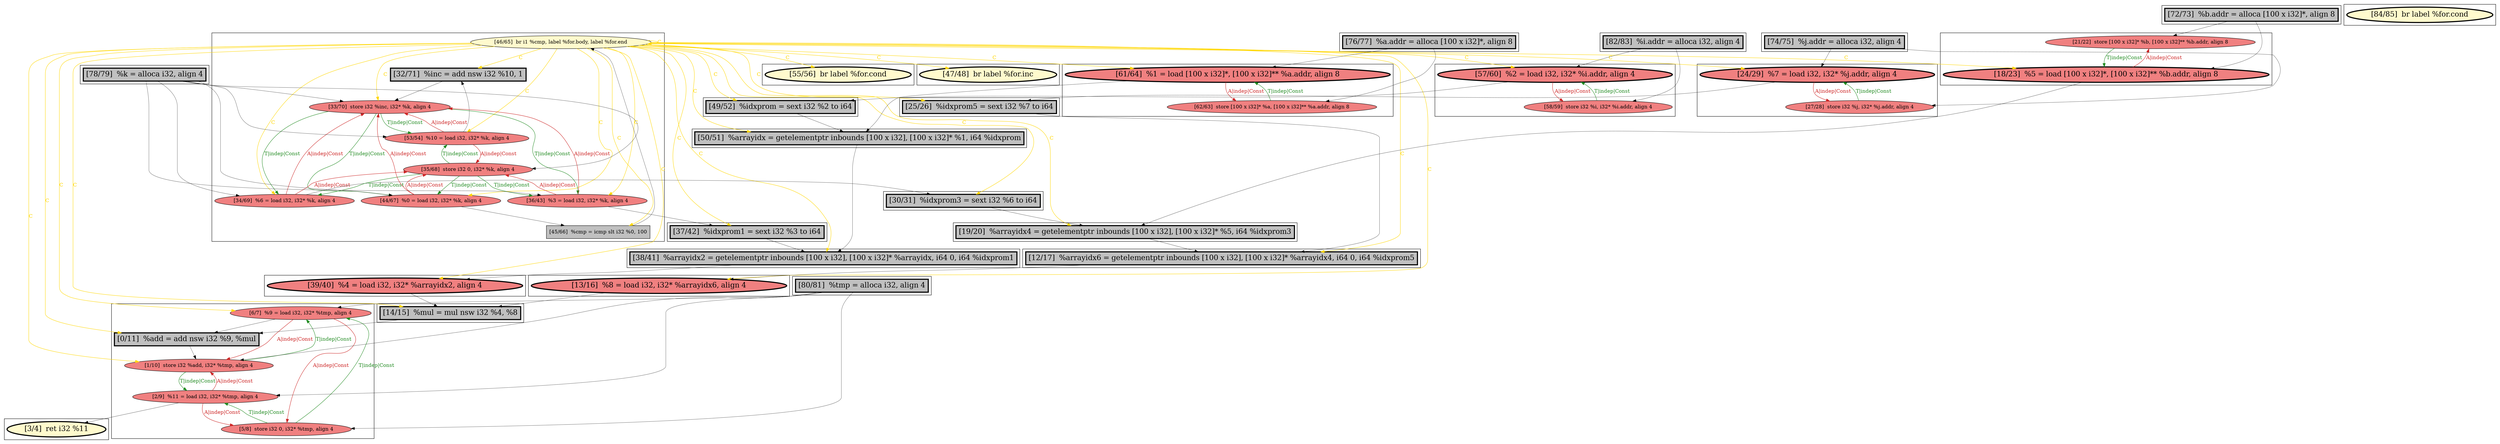 
digraph G {



node209->node201 [style=solid,color=gold,label="C",penwidth=1.0,fontcolor=gold ]
node209->node206 [style=solid,color=gold,label="C",penwidth=1.0,fontcolor=gold ]
node209->node182 [style=solid,color=gold,label="C",penwidth=1.0,fontcolor=gold ]
node209->node205 [style=solid,color=gold,label="C",penwidth=1.0,fontcolor=gold ]
node178->node179 [style=solid,color=forestgreen,label="T|indep|Const",penwidth=1.0,fontcolor=forestgreen ]
node193->node192 [style=solid,color=firebrick3,label="A|indep|Const",penwidth=1.0,fontcolor=firebrick3 ]
node185->node181 [style=solid,color=black,label="",penwidth=0.5,fontcolor=black ]
node207->node212 [style=solid,color=forestgreen,label="T|indep|Const",penwidth=1.0,fontcolor=forestgreen ]
node181->node182 [style=solid,color=forestgreen,label="T|indep|Const",penwidth=1.0,fontcolor=forestgreen ]
node211->node210 [style=solid,color=forestgreen,label="T|indep|Const",penwidth=1.0,fontcolor=forestgreen ]
node182->node181 [style=solid,color=firebrick3,label="A|indep|Const",penwidth=1.0,fontcolor=firebrick3 ]
node175->node174 [style=solid,color=firebrick3,label="A|indep|Const",penwidth=1.0,fontcolor=firebrick3 ]
node197->node196 [style=solid,color=firebrick3,label="A|indep|Const",penwidth=1.0,fontcolor=firebrick3 ]
node209->node193 [style=solid,color=gold,label="C",penwidth=1.0,fontcolor=gold ]
node187->node193 [style=solid,color=black,label="",penwidth=0.5,fontcolor=black ]
node210->node211 [style=solid,color=firebrick3,label="A|indep|Const",penwidth=1.0,fontcolor=firebrick3 ]
node209->node172 [style=solid,color=gold,label="C",penwidth=1.0,fontcolor=gold ]
node171->node175 [style=solid,color=forestgreen,label="T|indep|Const",penwidth=1.0,fontcolor=forestgreen ]
node209->node204 [style=solid,color=gold,label="C",penwidth=1.0,fontcolor=gold ]
node187->node192 [style=solid,color=black,label="",penwidth=0.5,fontcolor=black ]
node191->node208 [style=solid,color=black,label="",penwidth=0.5,fontcolor=black ]
node195->node174 [style=solid,color=black,label="",penwidth=0.5,fontcolor=black ]
node208->node207 [style=solid,color=firebrick3,label="A|indep|Const",penwidth=1.0,fontcolor=firebrick3 ]
node200->node178 [style=solid,color=black,label="",penwidth=0.5,fontcolor=black ]
node175->node172 [style=solid,color=black,label="",penwidth=0.5,fontcolor=black ]
node207->node210 [style=solid,color=forestgreen,label="T|indep|Const",penwidth=1.0,fontcolor=forestgreen ]
node198->node184 [style=solid,color=black,label="",penwidth=0.5,fontcolor=black ]
node207->node205 [style=solid,color=forestgreen,label="T|indep|Const",penwidth=1.0,fontcolor=forestgreen ]
node209->node177 [style=solid,color=gold,label="C",penwidth=1.0,fontcolor=gold ]
node209->node175 [style=solid,color=gold,label="C",penwidth=1.0,fontcolor=gold ]
node209->node198 [style=solid,color=gold,label="C",penwidth=1.0,fontcolor=gold ]
node209->node194 [style=solid,color=gold,label="C",penwidth=1.0,fontcolor=gold ]
node193->node194 [style=solid,color=black,label="",penwidth=0.5,fontcolor=black ]
node183->node202 [style=solid,color=black,label="",penwidth=0.5,fontcolor=black ]
node209->node209 [style=solid,color=gold,label="C",penwidth=1.0,fontcolor=gold ]
node209->node189 [style=solid,color=gold,label="C",penwidth=1.0,fontcolor=gold ]
node211->node212 [style=solid,color=forestgreen,label="T|indep|Const",penwidth=1.0,fontcolor=forestgreen ]
node209->node202 [style=solid,color=gold,label="C",penwidth=1.0,fontcolor=gold ]
node212->node211 [style=solid,color=firebrick3,label="A|indep|Const",penwidth=1.0,fontcolor=firebrick3 ]
node203->node194 [style=solid,color=black,label="",penwidth=0.5,fontcolor=black ]
node209->node176 [style=solid,color=gold,label="C",penwidth=1.0,fontcolor=gold ]
node172->node174 [style=solid,color=black,label="",penwidth=0.5,fontcolor=black ]
node210->node204 [style=solid,color=black,label="",penwidth=0.5,fontcolor=black ]
node209->node180 [style=solid,color=gold,label="C",penwidth=1.0,fontcolor=gold ]
node174->node175 [style=solid,color=forestgreen,label="T|indep|Const",penwidth=1.0,fontcolor=forestgreen ]
node173->node190 [style=solid,color=black,label="",penwidth=0.5,fontcolor=black ]
node186->node196 [style=solid,color=black,label="",penwidth=0.5,fontcolor=black ]
node209->node174 [style=solid,color=gold,label="C",penwidth=1.0,fontcolor=gold ]
node209->node183 [style=solid,color=gold,label="C",penwidth=1.0,fontcolor=gold ]
node205->node207 [style=solid,color=firebrick3,label="A|indep|Const",penwidth=1.0,fontcolor=firebrick3 ]
node213->node183 [style=solid,color=black,label="",penwidth=0.5,fontcolor=black ]
node207->node208 [style=solid,color=forestgreen,label="T|indep|Const",penwidth=1.0,fontcolor=forestgreen ]
node173->node171 [style=solid,color=firebrick3,label="A|indep|Const",penwidth=1.0,fontcolor=firebrick3 ]
node209->node184 [style=solid,color=gold,label="C",penwidth=1.0,fontcolor=gold ]
node209->node213 [style=solid,color=gold,label="C",penwidth=1.0,fontcolor=gold ]
node209->node179 [style=solid,color=gold,label="C",penwidth=1.0,fontcolor=gold ]
node209->node208 [style=solid,color=gold,label="C",penwidth=1.0,fontcolor=gold ]
node192->node193 [style=solid,color=forestgreen,label="T|indep|Const",penwidth=1.0,fontcolor=forestgreen ]
node194->node213 [style=solid,color=black,label="",penwidth=0.5,fontcolor=black ]
node179->node184 [style=solid,color=black,label="",penwidth=0.5,fontcolor=black ]
node209->node212 [style=solid,color=gold,label="C",penwidth=1.0,fontcolor=gold ]
node209->node210 [style=solid,color=gold,label="C",penwidth=1.0,fontcolor=gold ]
node209->node203 [style=solid,color=gold,label="C",penwidth=1.0,fontcolor=gold ]
node212->node207 [style=solid,color=firebrick3,label="A|indep|Const",penwidth=1.0,fontcolor=firebrick3 ]
node191->node211 [style=solid,color=black,label="",penwidth=0.5,fontcolor=black ]
node205->node206 [style=solid,color=black,label="",penwidth=0.5,fontcolor=black ]
node175->node171 [style=solid,color=firebrick3,label="A|indep|Const",penwidth=1.0,fontcolor=firebrick3 ]
node185->node182 [style=solid,color=black,label="",penwidth=0.5,fontcolor=black ]
node179->node178 [style=solid,color=firebrick3,label="A|indep|Const",penwidth=1.0,fontcolor=firebrick3 ]
node209->node207 [style=solid,color=gold,label="C",penwidth=1.0,fontcolor=gold ]
node209->node197 [style=solid,color=gold,label="C",penwidth=1.0,fontcolor=gold ]
node205->node211 [style=solid,color=firebrick3,label="A|indep|Const",penwidth=1.0,fontcolor=firebrick3 ]
node191->node212 [style=solid,color=black,label="",penwidth=0.5,fontcolor=black ]
node202->node172 [style=solid,color=black,label="",penwidth=0.5,fontcolor=black ]
node195->node173 [style=solid,color=black,label="",penwidth=0.5,fontcolor=black ]
node191->node210 [style=solid,color=black,label="",penwidth=0.5,fontcolor=black ]
node210->node207 [style=solid,color=firebrick3,label="A|indep|Const",penwidth=1.0,fontcolor=firebrick3 ]
node195->node171 [style=solid,color=black,label="",penwidth=0.5,fontcolor=black ]
node200->node179 [style=solid,color=black,label="",penwidth=0.5,fontcolor=black ]
node209->node199 [style=solid,color=gold,label="C",penwidth=1.0,fontcolor=gold ]
node176->node202 [style=solid,color=black,label="",penwidth=0.5,fontcolor=black ]
node212->node198 [style=solid,color=black,label="",penwidth=0.5,fontcolor=black ]
node206->node207 [style=solid,color=black,label="",penwidth=0.5,fontcolor=black ]
node211->node205 [style=solid,color=forestgreen,label="T|indep|Const",penwidth=1.0,fontcolor=forestgreen ]
node177->node176 [style=solid,color=black,label="",penwidth=0.5,fontcolor=black ]
node196->node197 [style=solid,color=forestgreen,label="T|indep|Const",penwidth=1.0,fontcolor=forestgreen ]
node204->node209 [style=solid,color=black,label="",penwidth=0.5,fontcolor=black ]
node174->node173 [style=solid,color=forestgreen,label="T|indep|Const",penwidth=1.0,fontcolor=forestgreen ]
node182->node180 [style=solid,color=black,label="",penwidth=0.5,fontcolor=black ]
node191->node205 [style=solid,color=black,label="",penwidth=0.5,fontcolor=black ]
node186->node197 [style=solid,color=black,label="",penwidth=0.5,fontcolor=black ]
node208->node211 [style=solid,color=firebrick3,label="A|indep|Const",penwidth=1.0,fontcolor=firebrick3 ]
node195->node175 [style=solid,color=black,label="",penwidth=0.5,fontcolor=black ]
node173->node174 [style=solid,color=firebrick3,label="A|indep|Const",penwidth=1.0,fontcolor=firebrick3 ]
node171->node173 [style=solid,color=forestgreen,label="T|indep|Const",penwidth=1.0,fontcolor=forestgreen ]
node197->node203 [style=solid,color=black,label="",penwidth=0.5,fontcolor=black ]
node211->node208 [style=solid,color=forestgreen,label="T|indep|Const",penwidth=1.0,fontcolor=forestgreen ]
node184->node177 [style=solid,color=black,label="",penwidth=0.5,fontcolor=black ]
node191->node207 [style=solid,color=black,label="",penwidth=0.5,fontcolor=black ]
node180->node177 [style=solid,color=black,label="",penwidth=0.5,fontcolor=black ]
node208->node189 [style=solid,color=black,label="",penwidth=0.5,fontcolor=black ]
node189->node213 [style=solid,color=black,label="",penwidth=0.5,fontcolor=black ]


subgraph cluster26 {


node213 [penwidth=3.0,fontsize=20,fillcolor=grey,label="[38/41]  %arrayidx2 = getelementptr inbounds [100 x i32], [100 x i32]* %arrayidx, i64 0, i64 %idxprom1",shape=rectangle,style=filled ]



}

subgraph cluster25 {


node212 [fillcolor=lightcoral,label="[34/69]  %6 = load i32, i32* %k, align 4",shape=ellipse,style=filled ]
node211 [fillcolor=lightcoral,label="[35/68]  store i32 0, i32* %k, align 4",shape=ellipse,style=filled ]
node210 [fillcolor=lightcoral,label="[44/67]  %0 = load i32, i32* %k, align 4",shape=ellipse,style=filled ]
node205 [fillcolor=lightcoral,label="[53/54]  %10 = load i32, i32* %k, align 4",shape=ellipse,style=filled ]
node204 [fillcolor=grey,label="[45/66]  %cmp = icmp slt i32 %0, 100",shape=rectangle,style=filled ]
node206 [penwidth=3.0,fontsize=20,fillcolor=grey,label="[32/71]  %inc = add nsw i32 %10, 1",shape=rectangle,style=filled ]
node208 [fillcolor=lightcoral,label="[36/43]  %3 = load i32, i32* %k, align 4",shape=ellipse,style=filled ]
node207 [fillcolor=lightcoral,label="[33/70]  store i32 %inc, i32* %k, align 4",shape=ellipse,style=filled ]
node209 [fillcolor=lemonchiffon,label="[46/65]  br i1 %cmp, label %for.body, label %for.end",shape=ellipse,style=filled ]



}

subgraph cluster24 {


node203 [penwidth=3.0,fontsize=20,fillcolor=grey,label="[49/52]  %idxprom = sext i32 %2 to i64",shape=rectangle,style=filled ]



}

subgraph cluster22 {


node201 [penwidth=3.0,fontsize=20,fillcolor=lemonchiffon,label="[55/56]  br label %for.cond",shape=ellipse,style=filled ]



}

subgraph cluster20 {


node199 [penwidth=3.0,fontsize=20,fillcolor=lemonchiffon,label="[47/48]  br label %for.inc",shape=ellipse,style=filled ]



}

subgraph cluster18 {


node197 [penwidth=3.0,fontsize=20,fillcolor=lightcoral,label="[57/60]  %2 = load i32, i32* %i.addr, align 4",shape=ellipse,style=filled ]
node196 [fillcolor=lightcoral,label="[58/59]  store i32 %i, i32* %i.addr, align 4",shape=ellipse,style=filled ]



}

subgraph cluster16 {


node194 [penwidth=3.0,fontsize=20,fillcolor=grey,label="[50/51]  %arrayidx = getelementptr inbounds [100 x i32], [100 x i32]* %1, i64 %idxprom",shape=rectangle,style=filled ]



}

subgraph cluster17 {


node195 [penwidth=3.0,fontsize=20,fillcolor=grey,label="[80/81]  %tmp = alloca i32, align 4",shape=rectangle,style=filled ]



}

subgraph cluster4 {


node180 [penwidth=3.0,fontsize=20,fillcolor=grey,label="[25/26]  %idxprom5 = sext i32 %7 to i64",shape=rectangle,style=filled ]



}

subgraph cluster3 {


node179 [penwidth=3.0,fontsize=20,fillcolor=lightcoral,label="[18/23]  %5 = load [100 x i32]*, [100 x i32]** %b.addr, align 8",shape=ellipse,style=filled ]
node178 [fillcolor=lightcoral,label="[21/22]  store [100 x i32]* %b, [100 x i32]** %b.addr, align 8",shape=ellipse,style=filled ]



}

subgraph cluster2 {


node177 [penwidth=3.0,fontsize=20,fillcolor=grey,label="[12/17]  %arrayidx6 = getelementptr inbounds [100 x i32], [100 x i32]* %arrayidx4, i64 0, i64 %idxprom5",shape=rectangle,style=filled ]



}

subgraph cluster1 {


node176 [penwidth=3.0,fontsize=20,fillcolor=lightcoral,label="[13/16]  %8 = load i32, i32* %arrayidx6, align 4",shape=ellipse,style=filled ]



}

subgraph cluster12 {


node189 [penwidth=3.0,fontsize=20,fillcolor=grey,label="[37/42]  %idxprom1 = sext i32 %3 to i64",shape=rectangle,style=filled ]



}

subgraph cluster5 {


node182 [penwidth=3.0,fontsize=20,fillcolor=lightcoral,label="[24/29]  %7 = load i32, i32* %j.addr, align 4",shape=ellipse,style=filled ]
node181 [fillcolor=lightcoral,label="[27/28]  store i32 %j, i32* %j.addr, align 4",shape=ellipse,style=filled ]



}

subgraph cluster0 {


node175 [fillcolor=lightcoral,label="[6/7]  %9 = load i32, i32* %tmp, align 4",shape=ellipse,style=filled ]
node174 [fillcolor=lightcoral,label="[1/10]  store i32 %add, i32* %tmp, align 4",shape=ellipse,style=filled ]
node173 [fillcolor=lightcoral,label="[2/9]  %11 = load i32, i32* %tmp, align 4",shape=ellipse,style=filled ]
node171 [fillcolor=lightcoral,label="[5/8]  store i32 0, i32* %tmp, align 4",shape=ellipse,style=filled ]
node172 [penwidth=3.0,fontsize=20,fillcolor=grey,label="[0/11]  %add = add nsw i32 %9, %mul",shape=rectangle,style=filled ]



}

subgraph cluster6 {


node183 [penwidth=3.0,fontsize=20,fillcolor=lightcoral,label="[39/40]  %4 = load i32, i32* %arrayidx2, align 4",shape=ellipse,style=filled ]



}

subgraph cluster14 {


node191 [penwidth=3.0,fontsize=20,fillcolor=grey,label="[78/79]  %k = alloca i32, align 4",shape=rectangle,style=filled ]



}

subgraph cluster7 {


node184 [penwidth=3.0,fontsize=20,fillcolor=grey,label="[19/20]  %arrayidx4 = getelementptr inbounds [100 x i32], [100 x i32]* %5, i64 %idxprom3",shape=rectangle,style=filled ]



}

subgraph cluster23 {


node202 [penwidth=3.0,fontsize=20,fillcolor=grey,label="[14/15]  %mul = mul nsw i32 %4, %8",shape=rectangle,style=filled ]



}

subgraph cluster8 {


node185 [penwidth=3.0,fontsize=20,fillcolor=grey,label="[74/75]  %j.addr = alloca i32, align 4",shape=rectangle,style=filled ]



}

subgraph cluster21 {


node200 [penwidth=3.0,fontsize=20,fillcolor=grey,label="[72/73]  %b.addr = alloca [100 x i32]*, align 8",shape=rectangle,style=filled ]



}

subgraph cluster9 {


node186 [penwidth=3.0,fontsize=20,fillcolor=grey,label="[82/83]  %i.addr = alloca i32, align 4",shape=rectangle,style=filled ]



}

subgraph cluster19 {


node198 [penwidth=3.0,fontsize=20,fillcolor=grey,label="[30/31]  %idxprom3 = sext i32 %6 to i64",shape=rectangle,style=filled ]



}

subgraph cluster10 {


node187 [penwidth=3.0,fontsize=20,fillcolor=grey,label="[76/77]  %a.addr = alloca [100 x i32]*, align 8",shape=rectangle,style=filled ]



}

subgraph cluster11 {


node188 [penwidth=3.0,fontsize=20,fillcolor=lemonchiffon,label="[84/85]  br label %for.cond",shape=ellipse,style=filled ]



}

subgraph cluster13 {


node190 [penwidth=3.0,fontsize=20,fillcolor=lemonchiffon,label="[3/4]  ret i32 %11",shape=ellipse,style=filled ]



}

subgraph cluster15 {


node193 [penwidth=3.0,fontsize=20,fillcolor=lightcoral,label="[61/64]  %1 = load [100 x i32]*, [100 x i32]** %a.addr, align 8",shape=ellipse,style=filled ]
node192 [fillcolor=lightcoral,label="[62/63]  store [100 x i32]* %a, [100 x i32]** %a.addr, align 8",shape=ellipse,style=filled ]



}

}
